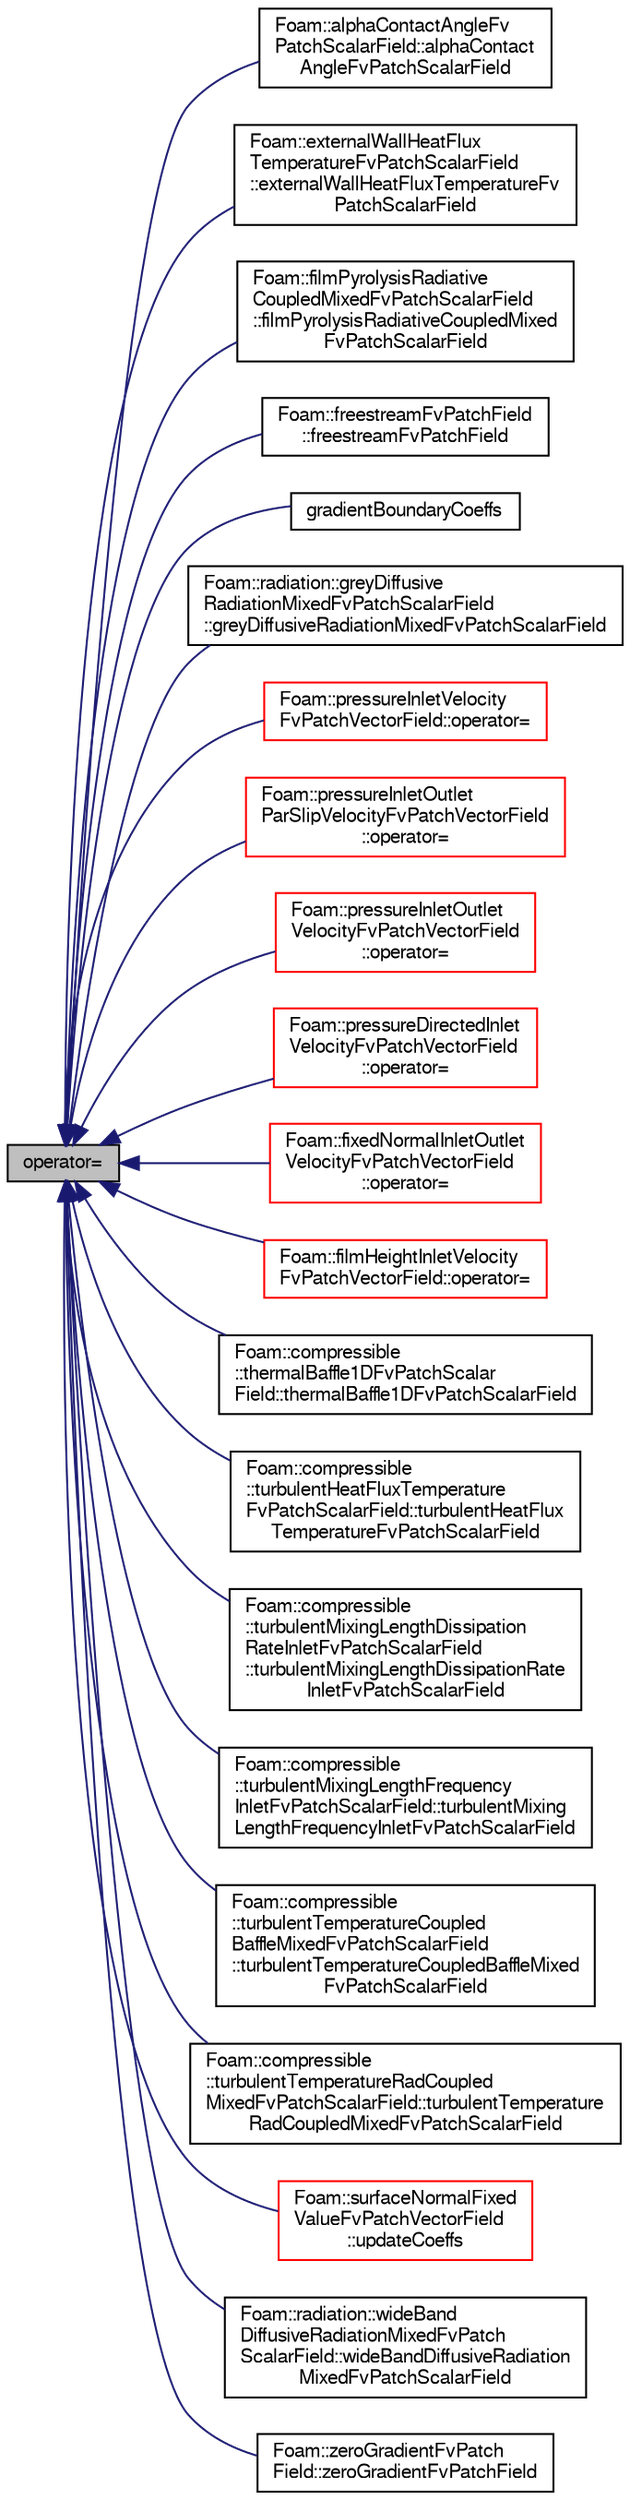 digraph "operator="
{
  bgcolor="transparent";
  edge [fontname="FreeSans",fontsize="10",labelfontname="FreeSans",labelfontsize="10"];
  node [fontname="FreeSans",fontsize="10",shape=record];
  rankdir="LR";
  Node2512 [label="operator=",height=0.2,width=0.4,color="black", fillcolor="grey75", style="filled", fontcolor="black"];
  Node2512 -> Node2513 [dir="back",color="midnightblue",fontsize="10",style="solid",fontname="FreeSans"];
  Node2513 [label="Foam::alphaContactAngleFv\lPatchScalarField::alphaContact\lAngleFvPatchScalarField",height=0.2,width=0.4,color="black",URL="$a30530.html#a4b8853e3448457f263cc80a12e479df8",tooltip="Construct from patch, internal field and dictionary. "];
  Node2512 -> Node2514 [dir="back",color="midnightblue",fontsize="10",style="solid",fontname="FreeSans"];
  Node2514 [label="Foam::externalWallHeatFlux\lTemperatureFvPatchScalarField\l::externalWallHeatFluxTemperatureFv\lPatchScalarField",height=0.2,width=0.4,color="black",URL="$a30782.html#ad95f243fff78b405bd905548ca43ba5f",tooltip="Construct from patch, internal field and dictionary. "];
  Node2512 -> Node2515 [dir="back",color="midnightblue",fontsize="10",style="solid",fontname="FreeSans"];
  Node2515 [label="Foam::filmPyrolysisRadiative\lCoupledMixedFvPatchScalarField\l::filmPyrolysisRadiativeCoupledMixed\lFvPatchScalarField",height=0.2,width=0.4,color="black",URL="$a28982.html#ae673557ad99c16b355a4455174d3dd20",tooltip="Construct from patch, internal field and dictionary. "];
  Node2512 -> Node2516 [dir="back",color="midnightblue",fontsize="10",style="solid",fontname="FreeSans"];
  Node2516 [label="Foam::freestreamFvPatchField\l::freestreamFvPatchField",height=0.2,width=0.4,color="black",URL="$a22134.html#abc0817d4627b5475deb2b39d0dbaa3ed",tooltip="Construct from patch, internal field and dictionary. "];
  Node2512 -> Node2517 [dir="back",color="midnightblue",fontsize="10",style="solid",fontname="FreeSans"];
  Node2517 [label="gradientBoundaryCoeffs",height=0.2,width=0.4,color="black",URL="$a22354.html#ac7b65e2f43671830c727efe609613877",tooltip="Return the matrix source coefficients corresponding to the. "];
  Node2512 -> Node2518 [dir="back",color="midnightblue",fontsize="10",style="solid",fontname="FreeSans"];
  Node2518 [label="Foam::radiation::greyDiffusive\lRadiationMixedFvPatchScalarField\l::greyDiffusiveRadiationMixedFvPatchScalarField",height=0.2,width=0.4,color="black",URL="$a29990.html#a0378ad16e834a374152575d910acd0d9",tooltip="Construct from patch, internal field and dictionary. "];
  Node2512 -> Node2519 [dir="back",color="midnightblue",fontsize="10",style="solid",fontname="FreeSans"];
  Node2519 [label="Foam::pressureInletVelocity\lFvPatchVectorField::operator=",height=0.2,width=0.4,color="red",URL="$a22234.html#ac6e6d24b5f1a53d97efd5c64cfe58ace"];
  Node2512 -> Node2521 [dir="back",color="midnightblue",fontsize="10",style="solid",fontname="FreeSans"];
  Node2521 [label="Foam::pressureInletOutlet\lParSlipVelocityFvPatchVectorField\l::operator=",height=0.2,width=0.4,color="red",URL="$a22222.html#ac6e6d24b5f1a53d97efd5c64cfe58ace"];
  Node2512 -> Node2523 [dir="back",color="midnightblue",fontsize="10",style="solid",fontname="FreeSans"];
  Node2523 [label="Foam::pressureInletOutlet\lVelocityFvPatchVectorField\l::operator=",height=0.2,width=0.4,color="red",URL="$a22226.html#ac6e6d24b5f1a53d97efd5c64cfe58ace"];
  Node2512 -> Node2527 [dir="back",color="midnightblue",fontsize="10",style="solid",fontname="FreeSans"];
  Node2527 [label="Foam::pressureDirectedInlet\lVelocityFvPatchVectorField\l::operator=",height=0.2,width=0.4,color="red",URL="$a22218.html#ac6e6d24b5f1a53d97efd5c64cfe58ace"];
  Node2512 -> Node2529 [dir="back",color="midnightblue",fontsize="10",style="solid",fontname="FreeSans"];
  Node2529 [label="Foam::fixedNormalInletOutlet\lVelocityFvPatchVectorField\l::operator=",height=0.2,width=0.4,color="red",URL="$a22114.html#ac6e6d24b5f1a53d97efd5c64cfe58ace"];
  Node2512 -> Node2535 [dir="back",color="midnightblue",fontsize="10",style="solid",fontname="FreeSans"];
  Node2535 [label="Foam::filmHeightInletVelocity\lFvPatchVectorField::operator=",height=0.2,width=0.4,color="red",URL="$a29022.html#ac6e6d24b5f1a53d97efd5c64cfe58ace"];
  Node2512 -> Node2537 [dir="back",color="midnightblue",fontsize="10",style="solid",fontname="FreeSans"];
  Node2537 [label="Foam::compressible\l::thermalBaffle1DFvPatchScalar\lField::thermalBaffle1DFvPatchScalarField",height=0.2,width=0.4,color="black",URL="$a30790.html#addbe78c479ecd68df71153890ce1728d",tooltip="Construct from patch, internal field and dictionary. "];
  Node2512 -> Node2538 [dir="back",color="midnightblue",fontsize="10",style="solid",fontname="FreeSans"];
  Node2538 [label="Foam::compressible\l::turbulentHeatFluxTemperature\lFvPatchScalarField::turbulentHeatFlux\lTemperatureFvPatchScalarField",height=0.2,width=0.4,color="black",URL="$a30798.html#a3609ce09ccaed6d38e17e51899908561",tooltip="Construct from patch, internal field and dictionary. "];
  Node2512 -> Node2539 [dir="back",color="midnightblue",fontsize="10",style="solid",fontname="FreeSans"];
  Node2539 [label="Foam::compressible\l::turbulentMixingLengthDissipation\lRateInletFvPatchScalarField\l::turbulentMixingLengthDissipationRate\lInletFvPatchScalarField",height=0.2,width=0.4,color="black",URL="$a30662.html#a3ee21bfc19f4f08867239e3f5e84b50e",tooltip="Construct from patch, internal field and dictionary. "];
  Node2512 -> Node2540 [dir="back",color="midnightblue",fontsize="10",style="solid",fontname="FreeSans"];
  Node2540 [label="Foam::compressible\l::turbulentMixingLengthFrequency\lInletFvPatchScalarField::turbulentMixing\lLengthFrequencyInletFvPatchScalarField",height=0.2,width=0.4,color="black",URL="$a30666.html#acc1bdbfaacac1ee3c8a3b09686a83691",tooltip="Construct from patch, internal field and dictionary. "];
  Node2512 -> Node2541 [dir="back",color="midnightblue",fontsize="10",style="solid",fontname="FreeSans"];
  Node2541 [label="Foam::compressible\l::turbulentTemperatureCoupled\lBaffleMixedFvPatchScalarField\l::turbulentTemperatureCoupledBaffleMixed\lFvPatchScalarField",height=0.2,width=0.4,color="black",URL="$a30802.html#a9faad4217dc1acc405851d2f387b4438",tooltip="Construct from patch, internal field and dictionary. "];
  Node2512 -> Node2542 [dir="back",color="midnightblue",fontsize="10",style="solid",fontname="FreeSans"];
  Node2542 [label="Foam::compressible\l::turbulentTemperatureRadCoupled\lMixedFvPatchScalarField::turbulentTemperature\lRadCoupledMixedFvPatchScalarField",height=0.2,width=0.4,color="black",URL="$a30806.html#a9dd0ff375029b5f8a77ce8968c624482",tooltip="Construct from patch, internal field and dictionary. "];
  Node2512 -> Node2543 [dir="back",color="midnightblue",fontsize="10",style="solid",fontname="FreeSans"];
  Node2543 [label="Foam::surfaceNormalFixed\lValueFvPatchVectorField\l::updateCoeffs",height=0.2,width=0.4,color="red",URL="$a22266.html#a7e24eafac629d3733181cd942d4c902f",tooltip="Update the coefficients associated with the patch field. "];
  Node2512 -> Node2545 [dir="back",color="midnightblue",fontsize="10",style="solid",fontname="FreeSans"];
  Node2545 [label="Foam::radiation::wideBand\lDiffusiveRadiationMixedFvPatch\lScalarField::wideBandDiffusiveRadiation\lMixedFvPatchScalarField",height=0.2,width=0.4,color="black",URL="$a30010.html#a9846c9d4f33eec86b40b657c29402c97",tooltip="Construct from patch, internal field and dictionary. "];
  Node2512 -> Node2546 [dir="back",color="midnightblue",fontsize="10",style="solid",fontname="FreeSans"];
  Node2546 [label="Foam::zeroGradientFvPatch\lField::zeroGradientFvPatchField",height=0.2,width=0.4,color="black",URL="$a22002.html#a2fcfc46a4fa92122b3ad181682532980",tooltip="Construct from patch, internal field and dictionary. "];
}
